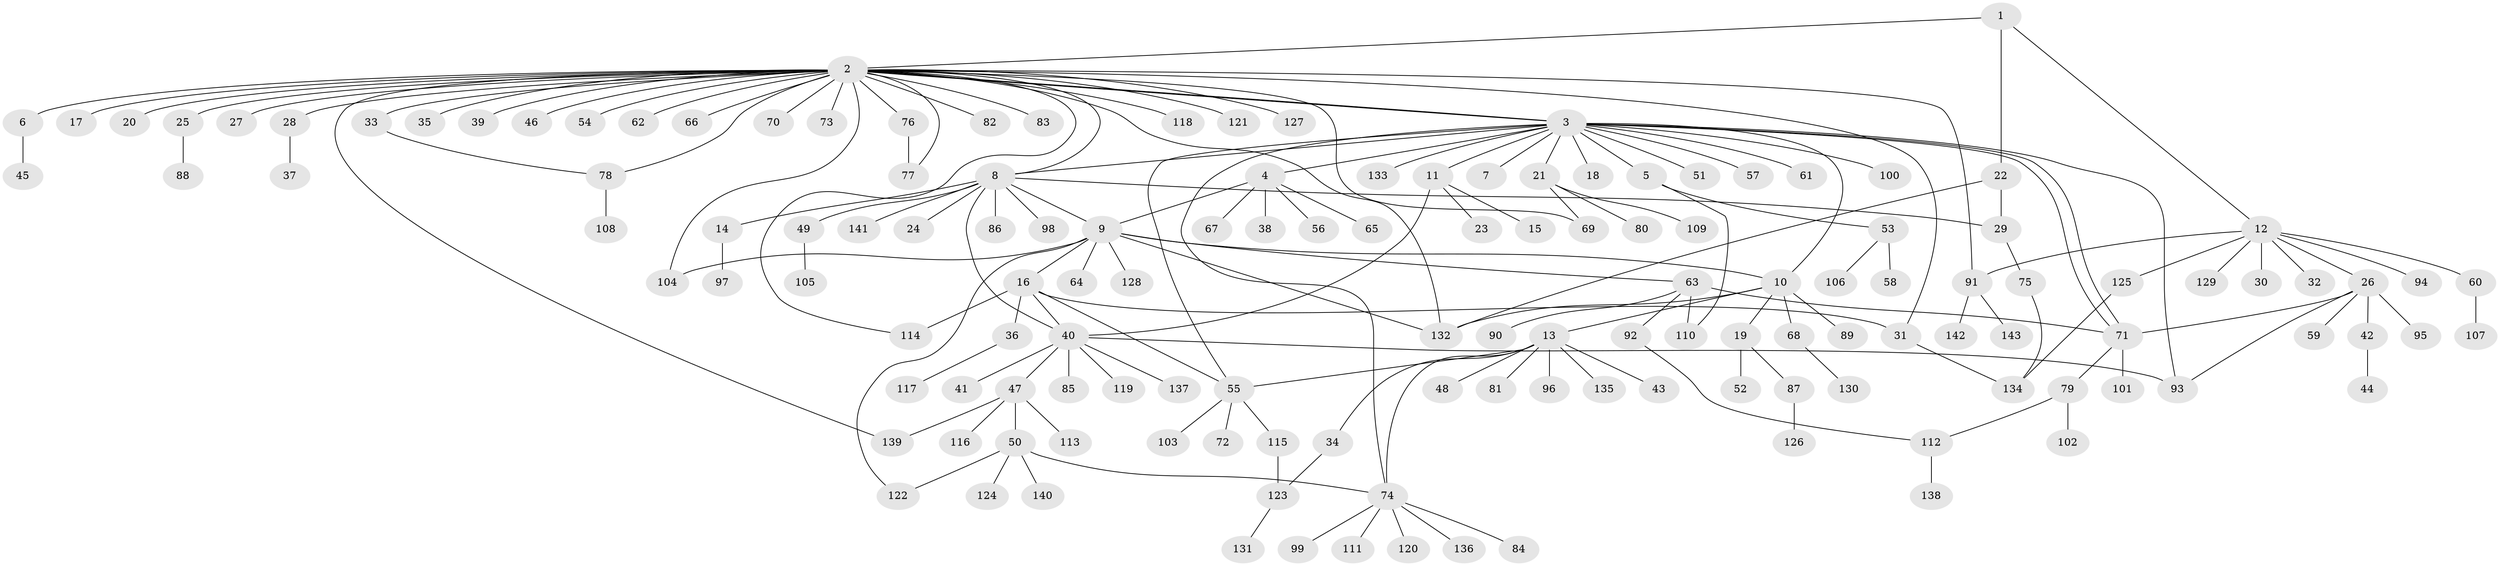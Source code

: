 // Generated by graph-tools (version 1.1) at 2025/48/03/09/25 04:48:05]
// undirected, 143 vertices, 175 edges
graph export_dot {
graph [start="1"]
  node [color=gray90,style=filled];
  1;
  2;
  3;
  4;
  5;
  6;
  7;
  8;
  9;
  10;
  11;
  12;
  13;
  14;
  15;
  16;
  17;
  18;
  19;
  20;
  21;
  22;
  23;
  24;
  25;
  26;
  27;
  28;
  29;
  30;
  31;
  32;
  33;
  34;
  35;
  36;
  37;
  38;
  39;
  40;
  41;
  42;
  43;
  44;
  45;
  46;
  47;
  48;
  49;
  50;
  51;
  52;
  53;
  54;
  55;
  56;
  57;
  58;
  59;
  60;
  61;
  62;
  63;
  64;
  65;
  66;
  67;
  68;
  69;
  70;
  71;
  72;
  73;
  74;
  75;
  76;
  77;
  78;
  79;
  80;
  81;
  82;
  83;
  84;
  85;
  86;
  87;
  88;
  89;
  90;
  91;
  92;
  93;
  94;
  95;
  96;
  97;
  98;
  99;
  100;
  101;
  102;
  103;
  104;
  105;
  106;
  107;
  108;
  109;
  110;
  111;
  112;
  113;
  114;
  115;
  116;
  117;
  118;
  119;
  120;
  121;
  122;
  123;
  124;
  125;
  126;
  127;
  128;
  129;
  130;
  131;
  132;
  133;
  134;
  135;
  136;
  137;
  138;
  139;
  140;
  141;
  142;
  143;
  1 -- 2;
  1 -- 12;
  1 -- 22;
  2 -- 3;
  2 -- 3;
  2 -- 6;
  2 -- 8;
  2 -- 17;
  2 -- 20;
  2 -- 25;
  2 -- 27;
  2 -- 28;
  2 -- 31;
  2 -- 33;
  2 -- 35;
  2 -- 39;
  2 -- 46;
  2 -- 54;
  2 -- 62;
  2 -- 66;
  2 -- 69;
  2 -- 70;
  2 -- 73;
  2 -- 76;
  2 -- 77;
  2 -- 78;
  2 -- 82;
  2 -- 83;
  2 -- 91;
  2 -- 104;
  2 -- 114;
  2 -- 118;
  2 -- 121;
  2 -- 127;
  2 -- 132;
  2 -- 139;
  3 -- 4;
  3 -- 5;
  3 -- 7;
  3 -- 8;
  3 -- 10;
  3 -- 11;
  3 -- 18;
  3 -- 21;
  3 -- 51;
  3 -- 55;
  3 -- 57;
  3 -- 61;
  3 -- 71;
  3 -- 71;
  3 -- 74;
  3 -- 93;
  3 -- 100;
  3 -- 133;
  4 -- 9;
  4 -- 38;
  4 -- 56;
  4 -- 65;
  4 -- 67;
  5 -- 53;
  5 -- 110;
  6 -- 45;
  8 -- 9;
  8 -- 14;
  8 -- 24;
  8 -- 29;
  8 -- 40;
  8 -- 49;
  8 -- 86;
  8 -- 98;
  8 -- 141;
  9 -- 10;
  9 -- 16;
  9 -- 63;
  9 -- 64;
  9 -- 104;
  9 -- 122;
  9 -- 128;
  9 -- 132;
  10 -- 13;
  10 -- 19;
  10 -- 68;
  10 -- 89;
  10 -- 132;
  11 -- 15;
  11 -- 23;
  11 -- 40;
  12 -- 26;
  12 -- 30;
  12 -- 32;
  12 -- 60;
  12 -- 91;
  12 -- 94;
  12 -- 125;
  12 -- 129;
  13 -- 34;
  13 -- 43;
  13 -- 48;
  13 -- 55;
  13 -- 74;
  13 -- 81;
  13 -- 96;
  13 -- 135;
  14 -- 97;
  16 -- 31;
  16 -- 36;
  16 -- 40;
  16 -- 55;
  16 -- 114;
  19 -- 52;
  19 -- 87;
  21 -- 69;
  21 -- 80;
  21 -- 109;
  22 -- 29;
  22 -- 132;
  25 -- 88;
  26 -- 42;
  26 -- 59;
  26 -- 71;
  26 -- 93;
  26 -- 95;
  28 -- 37;
  29 -- 75;
  31 -- 134;
  33 -- 78;
  34 -- 123;
  36 -- 117;
  40 -- 41;
  40 -- 47;
  40 -- 85;
  40 -- 93;
  40 -- 119;
  40 -- 137;
  42 -- 44;
  47 -- 50;
  47 -- 113;
  47 -- 116;
  47 -- 139;
  49 -- 105;
  50 -- 74;
  50 -- 122;
  50 -- 124;
  50 -- 140;
  53 -- 58;
  53 -- 106;
  55 -- 72;
  55 -- 103;
  55 -- 115;
  60 -- 107;
  63 -- 71;
  63 -- 90;
  63 -- 92;
  63 -- 110;
  68 -- 130;
  71 -- 79;
  71 -- 101;
  74 -- 84;
  74 -- 99;
  74 -- 111;
  74 -- 120;
  74 -- 136;
  75 -- 134;
  76 -- 77;
  78 -- 108;
  79 -- 102;
  79 -- 112;
  87 -- 126;
  91 -- 142;
  91 -- 143;
  92 -- 112;
  112 -- 138;
  115 -- 123;
  123 -- 131;
  125 -- 134;
}
